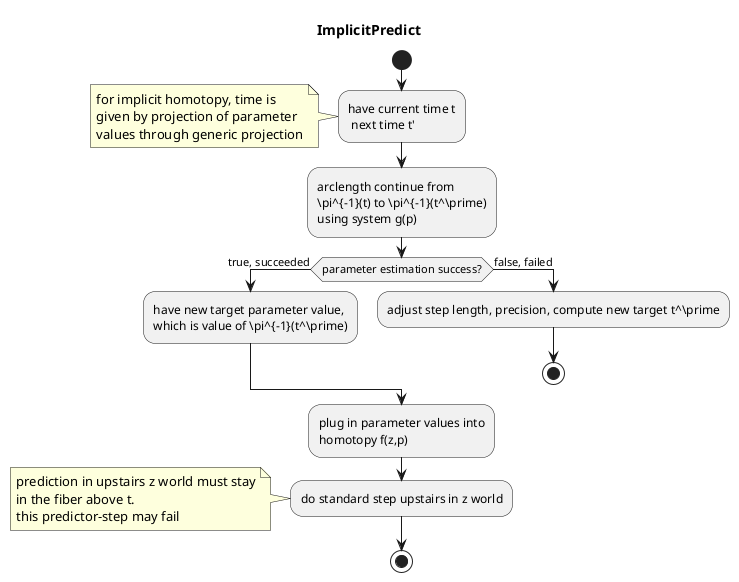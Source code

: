 

@startuml
title ImplicitPredict
start
:have current time t
 next time t';
 note
     for implicit homotopy, time is
     given by projection of parameter
     values through generic projection
 end note
 :arclength continue from
 \pi^{-1}(t) to \pi^{-1}(t^\prime)
 using system g(p);
 if (parameter estimation success?) then (true, succeeded)
 	:have new target parameter value,
	which is value of \pi^{-1}(t^\prime);
else (false, failed)
	:adjust step length, precision, compute new target t^\prime;
	stop
endif
:plug in parameter values into 
homotopy f(z,p);
:do standard step upstairs in z world;
note
prediction in upstairs z world must stay
in the fiber above t.
this predictor-step may fail
end note 
stop



@enduml



